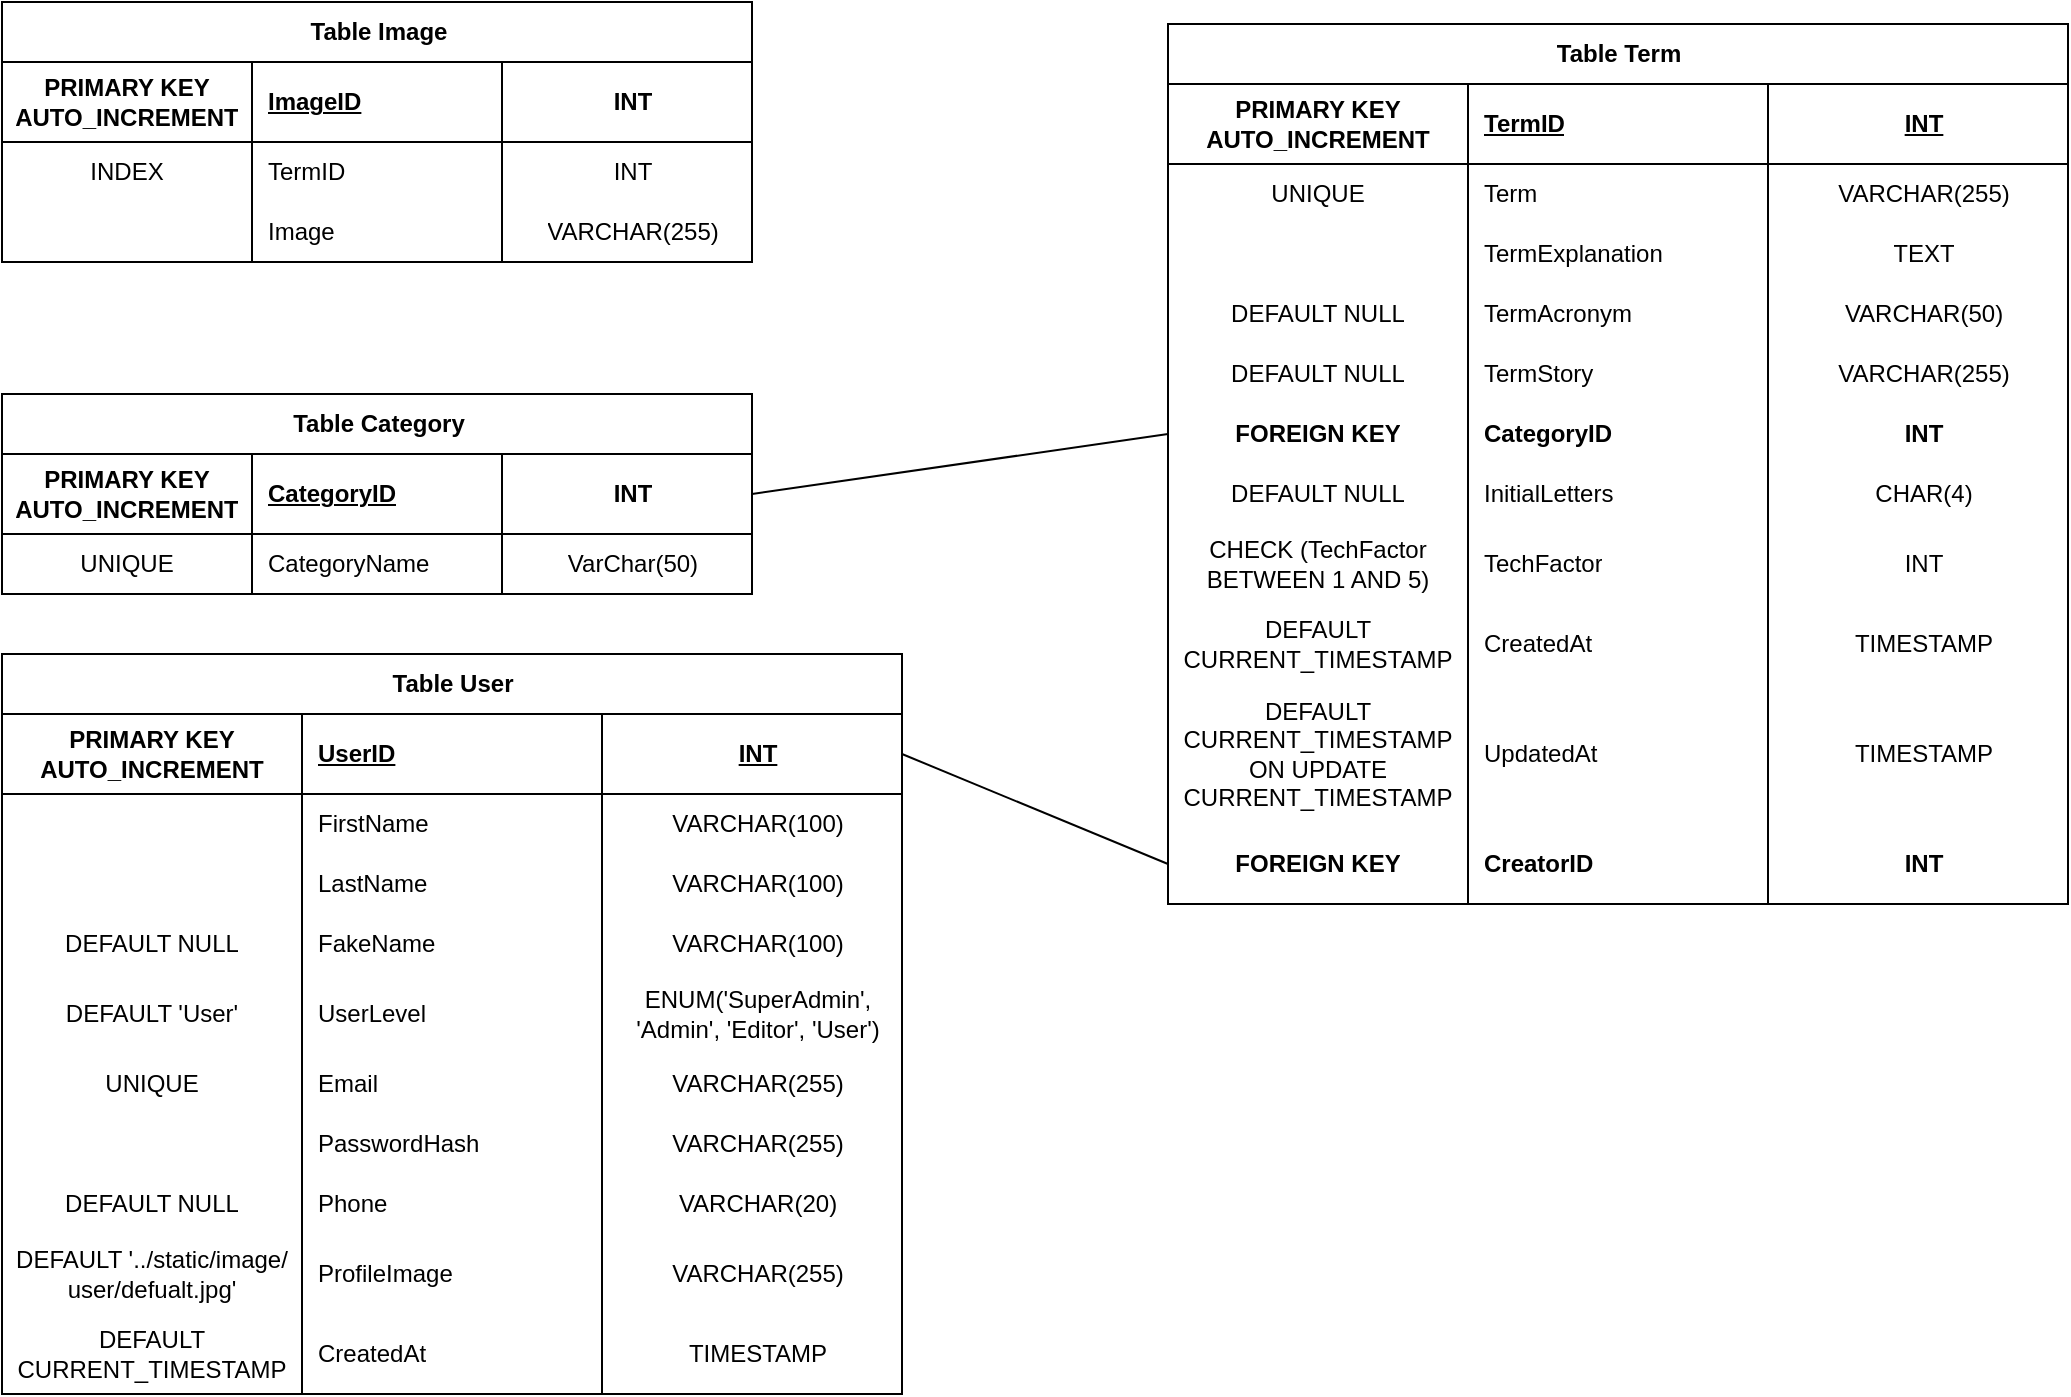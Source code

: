 <mxfile version="26.0.11">
  <diagram id="R2lEEEUBdFMjLlhIrx00" name="Page-1">
    <mxGraphModel dx="1820" dy="1194" grid="0" gridSize="10" guides="1" tooltips="1" connect="1" arrows="1" fold="1" page="0" pageScale="1" pageWidth="850" pageHeight="1100" math="0" shadow="0" extFonts="Permanent Marker^https://fonts.googleapis.com/css?family=Permanent+Marker">
      <root>
        <mxCell id="0" />
        <mxCell id="1" parent="0" />
        <mxCell id="5BOOuT8kR76Wdo9LUmg--1" value="Table Category" style="shape=table;startSize=30;container=1;collapsible=1;childLayout=tableLayout;fixedRows=1;rowLines=0;fontStyle=1;align=center;resizeLast=1;html=1;" vertex="1" parent="1">
          <mxGeometry x="40" y="210" width="375" height="100" as="geometry" />
        </mxCell>
        <mxCell id="5BOOuT8kR76Wdo9LUmg--2" value="" style="shape=tableRow;horizontal=0;startSize=0;swimlaneHead=0;swimlaneBody=0;fillColor=none;collapsible=0;dropTarget=0;points=[[0,0.5],[1,0.5]];portConstraint=eastwest;top=0;left=0;right=0;bottom=1;" vertex="1" parent="5BOOuT8kR76Wdo9LUmg--1">
          <mxGeometry y="30" width="375" height="40" as="geometry" />
        </mxCell>
        <mxCell id="5BOOuT8kR76Wdo9LUmg--3" value="PRIMARY KEY&lt;br&gt;AUTO_INCREMENT" style="shape=partialRectangle;connectable=0;fillColor=none;top=0;left=0;bottom=0;right=0;fontStyle=1;overflow=hidden;whiteSpace=wrap;html=1;" vertex="1" parent="5BOOuT8kR76Wdo9LUmg--2">
          <mxGeometry width="125" height="40" as="geometry">
            <mxRectangle width="125" height="40" as="alternateBounds" />
          </mxGeometry>
        </mxCell>
        <mxCell id="5BOOuT8kR76Wdo9LUmg--4" value="CategoryID" style="shape=partialRectangle;connectable=0;fillColor=none;top=0;left=0;bottom=0;right=0;align=left;spacingLeft=6;fontStyle=5;overflow=hidden;whiteSpace=wrap;html=1;" vertex="1" parent="5BOOuT8kR76Wdo9LUmg--2">
          <mxGeometry x="125" width="125" height="40" as="geometry">
            <mxRectangle width="125" height="40" as="alternateBounds" />
          </mxGeometry>
        </mxCell>
        <mxCell id="5BOOuT8kR76Wdo9LUmg--14" value="INT" style="shape=partialRectangle;connectable=0;fillColor=none;top=0;left=0;bottom=0;right=0;align=center;spacingLeft=6;fontStyle=1;overflow=hidden;whiteSpace=wrap;html=1;" vertex="1" parent="5BOOuT8kR76Wdo9LUmg--2">
          <mxGeometry x="250" width="125" height="40" as="geometry">
            <mxRectangle width="125" height="40" as="alternateBounds" />
          </mxGeometry>
        </mxCell>
        <mxCell id="5BOOuT8kR76Wdo9LUmg--5" value="" style="shape=tableRow;horizontal=0;startSize=0;swimlaneHead=0;swimlaneBody=0;fillColor=none;collapsible=0;dropTarget=0;points=[[0,0.5],[1,0.5]];portConstraint=eastwest;top=0;left=0;right=0;bottom=0;" vertex="1" parent="5BOOuT8kR76Wdo9LUmg--1">
          <mxGeometry y="70" width="375" height="30" as="geometry" />
        </mxCell>
        <mxCell id="5BOOuT8kR76Wdo9LUmg--6" value="UNIQUE" style="shape=partialRectangle;connectable=0;fillColor=none;top=0;left=0;bottom=0;right=0;editable=1;overflow=hidden;whiteSpace=wrap;html=1;" vertex="1" parent="5BOOuT8kR76Wdo9LUmg--5">
          <mxGeometry width="125" height="30" as="geometry">
            <mxRectangle width="125" height="30" as="alternateBounds" />
          </mxGeometry>
        </mxCell>
        <mxCell id="5BOOuT8kR76Wdo9LUmg--7" value="CategoryName" style="shape=partialRectangle;connectable=0;fillColor=none;top=0;left=0;bottom=0;right=0;align=left;spacingLeft=6;overflow=hidden;whiteSpace=wrap;html=1;" vertex="1" parent="5BOOuT8kR76Wdo9LUmg--5">
          <mxGeometry x="125" width="125" height="30" as="geometry">
            <mxRectangle width="125" height="30" as="alternateBounds" />
          </mxGeometry>
        </mxCell>
        <mxCell id="5BOOuT8kR76Wdo9LUmg--15" value="VarChar(50)" style="shape=partialRectangle;connectable=0;fillColor=none;top=0;left=0;bottom=0;right=0;align=center;spacingLeft=6;overflow=hidden;whiteSpace=wrap;html=1;" vertex="1" parent="5BOOuT8kR76Wdo9LUmg--5">
          <mxGeometry x="250" width="125" height="30" as="geometry">
            <mxRectangle width="125" height="30" as="alternateBounds" />
          </mxGeometry>
        </mxCell>
        <mxCell id="5BOOuT8kR76Wdo9LUmg--32" value="Table User" style="shape=table;startSize=30;container=1;collapsible=1;childLayout=tableLayout;fixedRows=1;rowLines=0;fontStyle=1;align=center;resizeLast=1;html=1;" vertex="1" parent="1">
          <mxGeometry x="40" y="340" width="450" height="370" as="geometry" />
        </mxCell>
        <mxCell id="5BOOuT8kR76Wdo9LUmg--33" value="" style="shape=tableRow;horizontal=0;startSize=0;swimlaneHead=0;swimlaneBody=0;fillColor=none;collapsible=0;dropTarget=0;points=[[0,0.5],[1,0.5]];portConstraint=eastwest;top=0;left=0;right=0;bottom=1;" vertex="1" parent="5BOOuT8kR76Wdo9LUmg--32">
          <mxGeometry y="30" width="450" height="40" as="geometry" />
        </mxCell>
        <mxCell id="5BOOuT8kR76Wdo9LUmg--34" value="PRIMARY KEY&lt;br&gt;AUTO_INCREMENT" style="shape=partialRectangle;connectable=0;fillColor=none;top=0;left=0;bottom=0;right=0;fontStyle=1;overflow=hidden;whiteSpace=wrap;html=1;" vertex="1" parent="5BOOuT8kR76Wdo9LUmg--33">
          <mxGeometry width="150" height="40" as="geometry">
            <mxRectangle width="150" height="40" as="alternateBounds" />
          </mxGeometry>
        </mxCell>
        <mxCell id="5BOOuT8kR76Wdo9LUmg--35" value="UserID" style="shape=partialRectangle;connectable=0;fillColor=none;top=0;left=0;bottom=0;right=0;align=left;spacingLeft=6;fontStyle=5;overflow=hidden;whiteSpace=wrap;html=1;" vertex="1" parent="5BOOuT8kR76Wdo9LUmg--33">
          <mxGeometry x="150" width="150" height="40" as="geometry">
            <mxRectangle width="150" height="40" as="alternateBounds" />
          </mxGeometry>
        </mxCell>
        <mxCell id="5BOOuT8kR76Wdo9LUmg--45" value="INT" style="shape=partialRectangle;connectable=0;fillColor=none;top=0;left=0;bottom=0;right=0;align=center;spacingLeft=6;fontStyle=5;overflow=hidden;whiteSpace=wrap;html=1;" vertex="1" parent="5BOOuT8kR76Wdo9LUmg--33">
          <mxGeometry x="300" width="150" height="40" as="geometry">
            <mxRectangle width="150" height="40" as="alternateBounds" />
          </mxGeometry>
        </mxCell>
        <mxCell id="5BOOuT8kR76Wdo9LUmg--36" value="" style="shape=tableRow;horizontal=0;startSize=0;swimlaneHead=0;swimlaneBody=0;fillColor=none;collapsible=0;dropTarget=0;points=[[0,0.5],[1,0.5]];portConstraint=eastwest;top=0;left=0;right=0;bottom=0;" vertex="1" parent="5BOOuT8kR76Wdo9LUmg--32">
          <mxGeometry y="70" width="450" height="30" as="geometry" />
        </mxCell>
        <mxCell id="5BOOuT8kR76Wdo9LUmg--37" value="" style="shape=partialRectangle;connectable=0;fillColor=none;top=0;left=0;bottom=0;right=0;editable=1;overflow=hidden;whiteSpace=wrap;html=1;" vertex="1" parent="5BOOuT8kR76Wdo9LUmg--36">
          <mxGeometry width="150" height="30" as="geometry">
            <mxRectangle width="150" height="30" as="alternateBounds" />
          </mxGeometry>
        </mxCell>
        <mxCell id="5BOOuT8kR76Wdo9LUmg--38" value="FirstName" style="shape=partialRectangle;connectable=0;fillColor=none;top=0;left=0;bottom=0;right=0;align=left;spacingLeft=6;overflow=hidden;whiteSpace=wrap;html=1;" vertex="1" parent="5BOOuT8kR76Wdo9LUmg--36">
          <mxGeometry x="150" width="150" height="30" as="geometry">
            <mxRectangle width="150" height="30" as="alternateBounds" />
          </mxGeometry>
        </mxCell>
        <mxCell id="5BOOuT8kR76Wdo9LUmg--46" value="VARCHAR(100)" style="shape=partialRectangle;connectable=0;fillColor=none;top=0;left=0;bottom=0;right=0;align=center;spacingLeft=6;overflow=hidden;whiteSpace=wrap;html=1;" vertex="1" parent="5BOOuT8kR76Wdo9LUmg--36">
          <mxGeometry x="300" width="150" height="30" as="geometry">
            <mxRectangle width="150" height="30" as="alternateBounds" />
          </mxGeometry>
        </mxCell>
        <mxCell id="5BOOuT8kR76Wdo9LUmg--39" value="" style="shape=tableRow;horizontal=0;startSize=0;swimlaneHead=0;swimlaneBody=0;fillColor=none;collapsible=0;dropTarget=0;points=[[0,0.5],[1,0.5]];portConstraint=eastwest;top=0;left=0;right=0;bottom=0;" vertex="1" parent="5BOOuT8kR76Wdo9LUmg--32">
          <mxGeometry y="100" width="450" height="30" as="geometry" />
        </mxCell>
        <mxCell id="5BOOuT8kR76Wdo9LUmg--40" value="" style="shape=partialRectangle;connectable=0;fillColor=none;top=0;left=0;bottom=0;right=0;editable=1;overflow=hidden;whiteSpace=wrap;html=1;" vertex="1" parent="5BOOuT8kR76Wdo9LUmg--39">
          <mxGeometry width="150" height="30" as="geometry">
            <mxRectangle width="150" height="30" as="alternateBounds" />
          </mxGeometry>
        </mxCell>
        <mxCell id="5BOOuT8kR76Wdo9LUmg--41" value="LastName" style="shape=partialRectangle;connectable=0;fillColor=none;top=0;left=0;bottom=0;right=0;align=left;spacingLeft=6;overflow=hidden;whiteSpace=wrap;html=1;" vertex="1" parent="5BOOuT8kR76Wdo9LUmg--39">
          <mxGeometry x="150" width="150" height="30" as="geometry">
            <mxRectangle width="150" height="30" as="alternateBounds" />
          </mxGeometry>
        </mxCell>
        <mxCell id="5BOOuT8kR76Wdo9LUmg--47" value="VARCHAR(100)" style="shape=partialRectangle;connectable=0;fillColor=none;top=0;left=0;bottom=0;right=0;align=center;spacingLeft=6;overflow=hidden;whiteSpace=wrap;html=1;" vertex="1" parent="5BOOuT8kR76Wdo9LUmg--39">
          <mxGeometry x="300" width="150" height="30" as="geometry">
            <mxRectangle width="150" height="30" as="alternateBounds" />
          </mxGeometry>
        </mxCell>
        <mxCell id="5BOOuT8kR76Wdo9LUmg--57" style="shape=tableRow;horizontal=0;startSize=0;swimlaneHead=0;swimlaneBody=0;fillColor=none;collapsible=0;dropTarget=0;points=[[0,0.5],[1,0.5]];portConstraint=eastwest;top=0;left=0;right=0;bottom=0;" vertex="1" parent="5BOOuT8kR76Wdo9LUmg--32">
          <mxGeometry y="130" width="450" height="30" as="geometry" />
        </mxCell>
        <mxCell id="5BOOuT8kR76Wdo9LUmg--58" value="DEFAULT NULL" style="shape=partialRectangle;connectable=0;fillColor=none;top=0;left=0;bottom=0;right=0;editable=1;overflow=hidden;whiteSpace=wrap;html=1;" vertex="1" parent="5BOOuT8kR76Wdo9LUmg--57">
          <mxGeometry width="150" height="30" as="geometry">
            <mxRectangle width="150" height="30" as="alternateBounds" />
          </mxGeometry>
        </mxCell>
        <mxCell id="5BOOuT8kR76Wdo9LUmg--59" value="FakeName" style="shape=partialRectangle;connectable=0;fillColor=none;top=0;left=0;bottom=0;right=0;align=left;spacingLeft=6;overflow=hidden;whiteSpace=wrap;html=1;" vertex="1" parent="5BOOuT8kR76Wdo9LUmg--57">
          <mxGeometry x="150" width="150" height="30" as="geometry">
            <mxRectangle width="150" height="30" as="alternateBounds" />
          </mxGeometry>
        </mxCell>
        <mxCell id="5BOOuT8kR76Wdo9LUmg--60" value="VARCHAR(100)" style="shape=partialRectangle;connectable=0;fillColor=none;top=0;left=0;bottom=0;right=0;align=center;spacingLeft=6;overflow=hidden;whiteSpace=wrap;html=1;" vertex="1" parent="5BOOuT8kR76Wdo9LUmg--57">
          <mxGeometry x="300" width="150" height="30" as="geometry">
            <mxRectangle width="150" height="30" as="alternateBounds" />
          </mxGeometry>
        </mxCell>
        <mxCell id="5BOOuT8kR76Wdo9LUmg--53" style="shape=tableRow;horizontal=0;startSize=0;swimlaneHead=0;swimlaneBody=0;fillColor=none;collapsible=0;dropTarget=0;points=[[0,0.5],[1,0.5]];portConstraint=eastwest;top=0;left=0;right=0;bottom=0;" vertex="1" parent="5BOOuT8kR76Wdo9LUmg--32">
          <mxGeometry y="160" width="450" height="40" as="geometry" />
        </mxCell>
        <mxCell id="5BOOuT8kR76Wdo9LUmg--54" value="DEFAULT &#39;User&#39;" style="shape=partialRectangle;connectable=0;fillColor=none;top=0;left=0;bottom=0;right=0;editable=1;overflow=hidden;whiteSpace=wrap;html=1;" vertex="1" parent="5BOOuT8kR76Wdo9LUmg--53">
          <mxGeometry width="150" height="40" as="geometry">
            <mxRectangle width="150" height="40" as="alternateBounds" />
          </mxGeometry>
        </mxCell>
        <mxCell id="5BOOuT8kR76Wdo9LUmg--55" value="UserLevel" style="shape=partialRectangle;connectable=0;fillColor=none;top=0;left=0;bottom=0;right=0;align=left;spacingLeft=6;overflow=hidden;whiteSpace=wrap;html=1;" vertex="1" parent="5BOOuT8kR76Wdo9LUmg--53">
          <mxGeometry x="150" width="150" height="40" as="geometry">
            <mxRectangle width="150" height="40" as="alternateBounds" />
          </mxGeometry>
        </mxCell>
        <mxCell id="5BOOuT8kR76Wdo9LUmg--56" value="ENUM(&#39;SuperAdmin&#39;, &#39;Admin&#39;, &#39;Editor&#39;, &#39;User&#39;)" style="shape=partialRectangle;connectable=0;fillColor=none;top=0;left=0;bottom=0;right=0;align=center;spacingLeft=6;overflow=hidden;whiteSpace=wrap;html=1;" vertex="1" parent="5BOOuT8kR76Wdo9LUmg--53">
          <mxGeometry x="300" width="150" height="40" as="geometry">
            <mxRectangle width="150" height="40" as="alternateBounds" />
          </mxGeometry>
        </mxCell>
        <mxCell id="5BOOuT8kR76Wdo9LUmg--49" style="shape=tableRow;horizontal=0;startSize=0;swimlaneHead=0;swimlaneBody=0;fillColor=none;collapsible=0;dropTarget=0;points=[[0,0.5],[1,0.5]];portConstraint=eastwest;top=0;left=0;right=0;bottom=0;" vertex="1" parent="5BOOuT8kR76Wdo9LUmg--32">
          <mxGeometry y="200" width="450" height="30" as="geometry" />
        </mxCell>
        <mxCell id="5BOOuT8kR76Wdo9LUmg--50" value="UNIQUE" style="shape=partialRectangle;connectable=0;fillColor=none;top=0;left=0;bottom=0;right=0;editable=1;overflow=hidden;whiteSpace=wrap;html=1;" vertex="1" parent="5BOOuT8kR76Wdo9LUmg--49">
          <mxGeometry width="150" height="30" as="geometry">
            <mxRectangle width="150" height="30" as="alternateBounds" />
          </mxGeometry>
        </mxCell>
        <mxCell id="5BOOuT8kR76Wdo9LUmg--51" value="Email" style="shape=partialRectangle;connectable=0;fillColor=none;top=0;left=0;bottom=0;right=0;align=left;spacingLeft=6;overflow=hidden;whiteSpace=wrap;html=1;" vertex="1" parent="5BOOuT8kR76Wdo9LUmg--49">
          <mxGeometry x="150" width="150" height="30" as="geometry">
            <mxRectangle width="150" height="30" as="alternateBounds" />
          </mxGeometry>
        </mxCell>
        <mxCell id="5BOOuT8kR76Wdo9LUmg--52" value="VARCHAR(255)" style="shape=partialRectangle;connectable=0;fillColor=none;top=0;left=0;bottom=0;right=0;align=center;spacingLeft=6;overflow=hidden;whiteSpace=wrap;html=1;" vertex="1" parent="5BOOuT8kR76Wdo9LUmg--49">
          <mxGeometry x="300" width="150" height="30" as="geometry">
            <mxRectangle width="150" height="30" as="alternateBounds" />
          </mxGeometry>
        </mxCell>
        <mxCell id="5BOOuT8kR76Wdo9LUmg--42" value="" style="shape=tableRow;horizontal=0;startSize=0;swimlaneHead=0;swimlaneBody=0;fillColor=none;collapsible=0;dropTarget=0;points=[[0,0.5],[1,0.5]];portConstraint=eastwest;top=0;left=0;right=0;bottom=0;" vertex="1" parent="5BOOuT8kR76Wdo9LUmg--32">
          <mxGeometry y="230" width="450" height="30" as="geometry" />
        </mxCell>
        <mxCell id="5BOOuT8kR76Wdo9LUmg--43" value="" style="shape=partialRectangle;connectable=0;fillColor=none;top=0;left=0;bottom=0;right=0;editable=1;overflow=hidden;whiteSpace=wrap;html=1;" vertex="1" parent="5BOOuT8kR76Wdo9LUmg--42">
          <mxGeometry width="150" height="30" as="geometry">
            <mxRectangle width="150" height="30" as="alternateBounds" />
          </mxGeometry>
        </mxCell>
        <mxCell id="5BOOuT8kR76Wdo9LUmg--44" value="PasswordHash" style="shape=partialRectangle;connectable=0;fillColor=none;top=0;left=0;bottom=0;right=0;align=left;spacingLeft=6;overflow=hidden;whiteSpace=wrap;html=1;" vertex="1" parent="5BOOuT8kR76Wdo9LUmg--42">
          <mxGeometry x="150" width="150" height="30" as="geometry">
            <mxRectangle width="150" height="30" as="alternateBounds" />
          </mxGeometry>
        </mxCell>
        <mxCell id="5BOOuT8kR76Wdo9LUmg--48" value="VARCHAR(255)" style="shape=partialRectangle;connectable=0;fillColor=none;top=0;left=0;bottom=0;right=0;align=center;spacingLeft=6;overflow=hidden;whiteSpace=wrap;html=1;" vertex="1" parent="5BOOuT8kR76Wdo9LUmg--42">
          <mxGeometry x="300" width="150" height="30" as="geometry">
            <mxRectangle width="150" height="30" as="alternateBounds" />
          </mxGeometry>
        </mxCell>
        <mxCell id="5BOOuT8kR76Wdo9LUmg--65" style="shape=tableRow;horizontal=0;startSize=0;swimlaneHead=0;swimlaneBody=0;fillColor=none;collapsible=0;dropTarget=0;points=[[0,0.5],[1,0.5]];portConstraint=eastwest;top=0;left=0;right=0;bottom=0;" vertex="1" parent="5BOOuT8kR76Wdo9LUmg--32">
          <mxGeometry y="260" width="450" height="30" as="geometry" />
        </mxCell>
        <mxCell id="5BOOuT8kR76Wdo9LUmg--66" value="DEFAULT NULL" style="shape=partialRectangle;connectable=0;fillColor=none;top=0;left=0;bottom=0;right=0;editable=1;overflow=hidden;whiteSpace=wrap;html=1;" vertex="1" parent="5BOOuT8kR76Wdo9LUmg--65">
          <mxGeometry width="150" height="30" as="geometry">
            <mxRectangle width="150" height="30" as="alternateBounds" />
          </mxGeometry>
        </mxCell>
        <mxCell id="5BOOuT8kR76Wdo9LUmg--67" value="Phone" style="shape=partialRectangle;connectable=0;fillColor=none;top=0;left=0;bottom=0;right=0;align=left;spacingLeft=6;overflow=hidden;whiteSpace=wrap;html=1;" vertex="1" parent="5BOOuT8kR76Wdo9LUmg--65">
          <mxGeometry x="150" width="150" height="30" as="geometry">
            <mxRectangle width="150" height="30" as="alternateBounds" />
          </mxGeometry>
        </mxCell>
        <mxCell id="5BOOuT8kR76Wdo9LUmg--68" value="VARCHAR(20)" style="shape=partialRectangle;connectable=0;fillColor=none;top=0;left=0;bottom=0;right=0;align=center;spacingLeft=6;overflow=hidden;whiteSpace=wrap;html=1;" vertex="1" parent="5BOOuT8kR76Wdo9LUmg--65">
          <mxGeometry x="300" width="150" height="30" as="geometry">
            <mxRectangle width="150" height="30" as="alternateBounds" />
          </mxGeometry>
        </mxCell>
        <mxCell id="5BOOuT8kR76Wdo9LUmg--61" style="shape=tableRow;horizontal=0;startSize=0;swimlaneHead=0;swimlaneBody=0;fillColor=none;collapsible=0;dropTarget=0;points=[[0,0.5],[1,0.5]];portConstraint=eastwest;top=0;left=0;right=0;bottom=0;" vertex="1" parent="5BOOuT8kR76Wdo9LUmg--32">
          <mxGeometry y="290" width="450" height="40" as="geometry" />
        </mxCell>
        <mxCell id="5BOOuT8kR76Wdo9LUmg--62" value="DEFAULT &#39;../static/image/&lt;br&gt;user/defualt.jpg&lt;span style=&quot;background-color: transparent; color: light-dark(rgb(0, 0, 0), rgb(255, 255, 255));&quot;&gt;&#39;&lt;/span&gt;" style="shape=partialRectangle;connectable=0;fillColor=none;top=0;left=0;bottom=0;right=0;editable=1;overflow=hidden;whiteSpace=wrap;html=1;" vertex="1" parent="5BOOuT8kR76Wdo9LUmg--61">
          <mxGeometry width="150" height="40" as="geometry">
            <mxRectangle width="150" height="40" as="alternateBounds" />
          </mxGeometry>
        </mxCell>
        <mxCell id="5BOOuT8kR76Wdo9LUmg--63" value="ProfileImage" style="shape=partialRectangle;connectable=0;fillColor=none;top=0;left=0;bottom=0;right=0;align=left;spacingLeft=6;overflow=hidden;whiteSpace=wrap;html=1;" vertex="1" parent="5BOOuT8kR76Wdo9LUmg--61">
          <mxGeometry x="150" width="150" height="40" as="geometry">
            <mxRectangle width="150" height="40" as="alternateBounds" />
          </mxGeometry>
        </mxCell>
        <mxCell id="5BOOuT8kR76Wdo9LUmg--64" value="VARCHAR(255)" style="shape=partialRectangle;connectable=0;fillColor=none;top=0;left=0;bottom=0;right=0;align=center;spacingLeft=6;overflow=hidden;whiteSpace=wrap;html=1;" vertex="1" parent="5BOOuT8kR76Wdo9LUmg--61">
          <mxGeometry x="300" width="150" height="40" as="geometry">
            <mxRectangle width="150" height="40" as="alternateBounds" />
          </mxGeometry>
        </mxCell>
        <mxCell id="5BOOuT8kR76Wdo9LUmg--69" style="shape=tableRow;horizontal=0;startSize=0;swimlaneHead=0;swimlaneBody=0;fillColor=none;collapsible=0;dropTarget=0;points=[[0,0.5],[1,0.5]];portConstraint=eastwest;top=0;left=0;right=0;bottom=0;" vertex="1" parent="5BOOuT8kR76Wdo9LUmg--32">
          <mxGeometry y="330" width="450" height="40" as="geometry" />
        </mxCell>
        <mxCell id="5BOOuT8kR76Wdo9LUmg--70" value="DEFAULT CURRENT_TIMESTAMP" style="shape=partialRectangle;connectable=0;fillColor=none;top=0;left=0;bottom=0;right=0;editable=1;overflow=hidden;whiteSpace=wrap;html=1;" vertex="1" parent="5BOOuT8kR76Wdo9LUmg--69">
          <mxGeometry width="150" height="40" as="geometry">
            <mxRectangle width="150" height="40" as="alternateBounds" />
          </mxGeometry>
        </mxCell>
        <mxCell id="5BOOuT8kR76Wdo9LUmg--71" value="CreatedAt" style="shape=partialRectangle;connectable=0;fillColor=none;top=0;left=0;bottom=0;right=0;align=left;spacingLeft=6;overflow=hidden;whiteSpace=wrap;html=1;" vertex="1" parent="5BOOuT8kR76Wdo9LUmg--69">
          <mxGeometry x="150" width="150" height="40" as="geometry">
            <mxRectangle width="150" height="40" as="alternateBounds" />
          </mxGeometry>
        </mxCell>
        <mxCell id="5BOOuT8kR76Wdo9LUmg--72" value="TIMESTAMP" style="shape=partialRectangle;connectable=0;fillColor=none;top=0;left=0;bottom=0;right=0;align=center;spacingLeft=6;overflow=hidden;whiteSpace=wrap;html=1;" vertex="1" parent="5BOOuT8kR76Wdo9LUmg--69">
          <mxGeometry x="300" width="150" height="40" as="geometry">
            <mxRectangle width="150" height="40" as="alternateBounds" />
          </mxGeometry>
        </mxCell>
        <mxCell id="5BOOuT8kR76Wdo9LUmg--73" value="Table Term" style="shape=table;startSize=30;container=1;collapsible=1;childLayout=tableLayout;fixedRows=1;rowLines=0;fontStyle=1;align=center;resizeLast=1;html=1;" vertex="1" parent="1">
          <mxGeometry x="623" y="25" width="450" height="440" as="geometry" />
        </mxCell>
        <mxCell id="5BOOuT8kR76Wdo9LUmg--74" value="" style="shape=tableRow;horizontal=0;startSize=0;swimlaneHead=0;swimlaneBody=0;fillColor=none;collapsible=0;dropTarget=0;points=[[0,0.5],[1,0.5]];portConstraint=eastwest;top=0;left=0;right=0;bottom=1;" vertex="1" parent="5BOOuT8kR76Wdo9LUmg--73">
          <mxGeometry y="30" width="450" height="40" as="geometry" />
        </mxCell>
        <mxCell id="5BOOuT8kR76Wdo9LUmg--75" value="PRIMARY KEY&lt;br&gt;AUTO_INCREMENT" style="shape=partialRectangle;connectable=0;fillColor=none;top=0;left=0;bottom=0;right=0;fontStyle=1;overflow=hidden;whiteSpace=wrap;html=1;" vertex="1" parent="5BOOuT8kR76Wdo9LUmg--74">
          <mxGeometry width="150" height="40" as="geometry">
            <mxRectangle width="150" height="40" as="alternateBounds" />
          </mxGeometry>
        </mxCell>
        <mxCell id="5BOOuT8kR76Wdo9LUmg--76" value="TermID" style="shape=partialRectangle;connectable=0;fillColor=none;top=0;left=0;bottom=0;right=0;align=left;spacingLeft=6;fontStyle=5;overflow=hidden;whiteSpace=wrap;html=1;" vertex="1" parent="5BOOuT8kR76Wdo9LUmg--74">
          <mxGeometry x="150" width="150" height="40" as="geometry">
            <mxRectangle width="150" height="40" as="alternateBounds" />
          </mxGeometry>
        </mxCell>
        <mxCell id="5BOOuT8kR76Wdo9LUmg--77" value="INT" style="shape=partialRectangle;connectable=0;fillColor=none;top=0;left=0;bottom=0;right=0;align=center;spacingLeft=6;fontStyle=5;overflow=hidden;whiteSpace=wrap;html=1;" vertex="1" parent="5BOOuT8kR76Wdo9LUmg--74">
          <mxGeometry x="300" width="150" height="40" as="geometry">
            <mxRectangle width="150" height="40" as="alternateBounds" />
          </mxGeometry>
        </mxCell>
        <mxCell id="5BOOuT8kR76Wdo9LUmg--78" value="" style="shape=tableRow;horizontal=0;startSize=0;swimlaneHead=0;swimlaneBody=0;fillColor=none;collapsible=0;dropTarget=0;points=[[0,0.5],[1,0.5]];portConstraint=eastwest;top=0;left=0;right=0;bottom=0;" vertex="1" parent="5BOOuT8kR76Wdo9LUmg--73">
          <mxGeometry y="70" width="450" height="30" as="geometry" />
        </mxCell>
        <mxCell id="5BOOuT8kR76Wdo9LUmg--79" value="UNIQUE" style="shape=partialRectangle;connectable=0;fillColor=none;top=0;left=0;bottom=0;right=0;editable=1;overflow=hidden;whiteSpace=wrap;html=1;" vertex="1" parent="5BOOuT8kR76Wdo9LUmg--78">
          <mxGeometry width="150" height="30" as="geometry">
            <mxRectangle width="150" height="30" as="alternateBounds" />
          </mxGeometry>
        </mxCell>
        <mxCell id="5BOOuT8kR76Wdo9LUmg--80" value="Term" style="shape=partialRectangle;connectable=0;fillColor=none;top=0;left=0;bottom=0;right=0;align=left;spacingLeft=6;overflow=hidden;whiteSpace=wrap;html=1;" vertex="1" parent="5BOOuT8kR76Wdo9LUmg--78">
          <mxGeometry x="150" width="150" height="30" as="geometry">
            <mxRectangle width="150" height="30" as="alternateBounds" />
          </mxGeometry>
        </mxCell>
        <mxCell id="5BOOuT8kR76Wdo9LUmg--81" value="VARCHAR(255&lt;span style=&quot;background-color: transparent; color: light-dark(rgb(0, 0, 0), rgb(255, 255, 255));&quot;&gt;)&lt;/span&gt;" style="shape=partialRectangle;connectable=0;fillColor=none;top=0;left=0;bottom=0;right=0;align=center;spacingLeft=6;overflow=hidden;whiteSpace=wrap;html=1;" vertex="1" parent="5BOOuT8kR76Wdo9LUmg--78">
          <mxGeometry x="300" width="150" height="30" as="geometry">
            <mxRectangle width="150" height="30" as="alternateBounds" />
          </mxGeometry>
        </mxCell>
        <mxCell id="5BOOuT8kR76Wdo9LUmg--82" value="" style="shape=tableRow;horizontal=0;startSize=0;swimlaneHead=0;swimlaneBody=0;fillColor=none;collapsible=0;dropTarget=0;points=[[0,0.5],[1,0.5]];portConstraint=eastwest;top=0;left=0;right=0;bottom=0;" vertex="1" parent="5BOOuT8kR76Wdo9LUmg--73">
          <mxGeometry y="100" width="450" height="30" as="geometry" />
        </mxCell>
        <mxCell id="5BOOuT8kR76Wdo9LUmg--83" value="" style="shape=partialRectangle;connectable=0;fillColor=none;top=0;left=0;bottom=0;right=0;editable=1;overflow=hidden;whiteSpace=wrap;html=1;" vertex="1" parent="5BOOuT8kR76Wdo9LUmg--82">
          <mxGeometry width="150" height="30" as="geometry">
            <mxRectangle width="150" height="30" as="alternateBounds" />
          </mxGeometry>
        </mxCell>
        <mxCell id="5BOOuT8kR76Wdo9LUmg--84" value="TermExplanation" style="shape=partialRectangle;connectable=0;fillColor=none;top=0;left=0;bottom=0;right=0;align=left;spacingLeft=6;overflow=hidden;whiteSpace=wrap;html=1;" vertex="1" parent="5BOOuT8kR76Wdo9LUmg--82">
          <mxGeometry x="150" width="150" height="30" as="geometry">
            <mxRectangle width="150" height="30" as="alternateBounds" />
          </mxGeometry>
        </mxCell>
        <mxCell id="5BOOuT8kR76Wdo9LUmg--85" value="TEXT" style="shape=partialRectangle;connectable=0;fillColor=none;top=0;left=0;bottom=0;right=0;align=center;spacingLeft=6;overflow=hidden;whiteSpace=wrap;html=1;" vertex="1" parent="5BOOuT8kR76Wdo9LUmg--82">
          <mxGeometry x="300" width="150" height="30" as="geometry">
            <mxRectangle width="150" height="30" as="alternateBounds" />
          </mxGeometry>
        </mxCell>
        <mxCell id="5BOOuT8kR76Wdo9LUmg--86" style="shape=tableRow;horizontal=0;startSize=0;swimlaneHead=0;swimlaneBody=0;fillColor=none;collapsible=0;dropTarget=0;points=[[0,0.5],[1,0.5]];portConstraint=eastwest;top=0;left=0;right=0;bottom=0;" vertex="1" parent="5BOOuT8kR76Wdo9LUmg--73">
          <mxGeometry y="130" width="450" height="30" as="geometry" />
        </mxCell>
        <mxCell id="5BOOuT8kR76Wdo9LUmg--87" value="DEFAULT NULL" style="shape=partialRectangle;connectable=0;fillColor=none;top=0;left=0;bottom=0;right=0;editable=1;overflow=hidden;whiteSpace=wrap;html=1;" vertex="1" parent="5BOOuT8kR76Wdo9LUmg--86">
          <mxGeometry width="150" height="30" as="geometry">
            <mxRectangle width="150" height="30" as="alternateBounds" />
          </mxGeometry>
        </mxCell>
        <mxCell id="5BOOuT8kR76Wdo9LUmg--88" value="TermAcronym" style="shape=partialRectangle;connectable=0;fillColor=none;top=0;left=0;bottom=0;right=0;align=left;spacingLeft=6;overflow=hidden;whiteSpace=wrap;html=1;" vertex="1" parent="5BOOuT8kR76Wdo9LUmg--86">
          <mxGeometry x="150" width="150" height="30" as="geometry">
            <mxRectangle width="150" height="30" as="alternateBounds" />
          </mxGeometry>
        </mxCell>
        <mxCell id="5BOOuT8kR76Wdo9LUmg--89" value="VARCHAR(50)" style="shape=partialRectangle;connectable=0;fillColor=none;top=0;left=0;bottom=0;right=0;align=center;spacingLeft=6;overflow=hidden;whiteSpace=wrap;html=1;" vertex="1" parent="5BOOuT8kR76Wdo9LUmg--86">
          <mxGeometry x="300" width="150" height="30" as="geometry">
            <mxRectangle width="150" height="30" as="alternateBounds" />
          </mxGeometry>
        </mxCell>
        <mxCell id="5BOOuT8kR76Wdo9LUmg--94" style="shape=tableRow;horizontal=0;startSize=0;swimlaneHead=0;swimlaneBody=0;fillColor=none;collapsible=0;dropTarget=0;points=[[0,0.5],[1,0.5]];portConstraint=eastwest;top=0;left=0;right=0;bottom=0;" vertex="1" parent="5BOOuT8kR76Wdo9LUmg--73">
          <mxGeometry y="160" width="450" height="30" as="geometry" />
        </mxCell>
        <mxCell id="5BOOuT8kR76Wdo9LUmg--95" value="DEFAULT NULL" style="shape=partialRectangle;connectable=0;fillColor=none;top=0;left=0;bottom=0;right=0;editable=1;overflow=hidden;whiteSpace=wrap;html=1;" vertex="1" parent="5BOOuT8kR76Wdo9LUmg--94">
          <mxGeometry width="150" height="30" as="geometry">
            <mxRectangle width="150" height="30" as="alternateBounds" />
          </mxGeometry>
        </mxCell>
        <mxCell id="5BOOuT8kR76Wdo9LUmg--96" value="TermStory" style="shape=partialRectangle;connectable=0;fillColor=none;top=0;left=0;bottom=0;right=0;align=left;spacingLeft=6;overflow=hidden;whiteSpace=wrap;html=1;" vertex="1" parent="5BOOuT8kR76Wdo9LUmg--94">
          <mxGeometry x="150" width="150" height="30" as="geometry">
            <mxRectangle width="150" height="30" as="alternateBounds" />
          </mxGeometry>
        </mxCell>
        <mxCell id="5BOOuT8kR76Wdo9LUmg--97" value="VARCHAR(255)" style="shape=partialRectangle;connectable=0;fillColor=none;top=0;left=0;bottom=0;right=0;align=center;spacingLeft=6;overflow=hidden;whiteSpace=wrap;html=1;" vertex="1" parent="5BOOuT8kR76Wdo9LUmg--94">
          <mxGeometry x="300" width="150" height="30" as="geometry">
            <mxRectangle width="150" height="30" as="alternateBounds" />
          </mxGeometry>
        </mxCell>
        <mxCell id="5BOOuT8kR76Wdo9LUmg--98" value="" style="shape=tableRow;horizontal=0;startSize=0;swimlaneHead=0;swimlaneBody=0;fillColor=none;collapsible=0;dropTarget=0;points=[[0,0.5],[1,0.5]];portConstraint=eastwest;top=0;left=0;right=0;bottom=0;" vertex="1" parent="5BOOuT8kR76Wdo9LUmg--73">
          <mxGeometry y="190" width="450" height="30" as="geometry" />
        </mxCell>
        <mxCell id="5BOOuT8kR76Wdo9LUmg--99" value="&lt;b&gt;FOREIGN KEY&lt;/b&gt;" style="shape=partialRectangle;connectable=0;fillColor=none;top=0;left=0;bottom=0;right=0;editable=1;overflow=hidden;whiteSpace=wrap;html=1;" vertex="1" parent="5BOOuT8kR76Wdo9LUmg--98">
          <mxGeometry width="150" height="30" as="geometry">
            <mxRectangle width="150" height="30" as="alternateBounds" />
          </mxGeometry>
        </mxCell>
        <mxCell id="5BOOuT8kR76Wdo9LUmg--100" value="&lt;b&gt;CategoryID&lt;/b&gt;" style="shape=partialRectangle;connectable=0;fillColor=none;top=0;left=0;bottom=0;right=0;align=left;spacingLeft=6;overflow=hidden;whiteSpace=wrap;html=1;" vertex="1" parent="5BOOuT8kR76Wdo9LUmg--98">
          <mxGeometry x="150" width="150" height="30" as="geometry">
            <mxRectangle width="150" height="30" as="alternateBounds" />
          </mxGeometry>
        </mxCell>
        <mxCell id="5BOOuT8kR76Wdo9LUmg--101" value="&lt;b&gt;INT&lt;/b&gt;" style="shape=partialRectangle;connectable=0;fillColor=none;top=0;left=0;bottom=0;right=0;align=center;spacingLeft=6;overflow=hidden;whiteSpace=wrap;html=1;" vertex="1" parent="5BOOuT8kR76Wdo9LUmg--98">
          <mxGeometry x="300" width="150" height="30" as="geometry">
            <mxRectangle width="150" height="30" as="alternateBounds" />
          </mxGeometry>
        </mxCell>
        <mxCell id="5BOOuT8kR76Wdo9LUmg--102" style="shape=tableRow;horizontal=0;startSize=0;swimlaneHead=0;swimlaneBody=0;fillColor=none;collapsible=0;dropTarget=0;points=[[0,0.5],[1,0.5]];portConstraint=eastwest;top=0;left=0;right=0;bottom=0;" vertex="1" parent="5BOOuT8kR76Wdo9LUmg--73">
          <mxGeometry y="220" width="450" height="30" as="geometry" />
        </mxCell>
        <mxCell id="5BOOuT8kR76Wdo9LUmg--103" value="DEFAULT NULL" style="shape=partialRectangle;connectable=0;fillColor=none;top=0;left=0;bottom=0;right=0;editable=1;overflow=hidden;whiteSpace=wrap;html=1;" vertex="1" parent="5BOOuT8kR76Wdo9LUmg--102">
          <mxGeometry width="150" height="30" as="geometry">
            <mxRectangle width="150" height="30" as="alternateBounds" />
          </mxGeometry>
        </mxCell>
        <mxCell id="5BOOuT8kR76Wdo9LUmg--104" value="InitialLetters" style="shape=partialRectangle;connectable=0;fillColor=none;top=0;left=0;bottom=0;right=0;align=left;spacingLeft=6;overflow=hidden;whiteSpace=wrap;html=1;" vertex="1" parent="5BOOuT8kR76Wdo9LUmg--102">
          <mxGeometry x="150" width="150" height="30" as="geometry">
            <mxRectangle width="150" height="30" as="alternateBounds" />
          </mxGeometry>
        </mxCell>
        <mxCell id="5BOOuT8kR76Wdo9LUmg--105" value="CHAR(4)" style="shape=partialRectangle;connectable=0;fillColor=none;top=0;left=0;bottom=0;right=0;align=center;spacingLeft=6;overflow=hidden;whiteSpace=wrap;html=1;" vertex="1" parent="5BOOuT8kR76Wdo9LUmg--102">
          <mxGeometry x="300" width="150" height="30" as="geometry">
            <mxRectangle width="150" height="30" as="alternateBounds" />
          </mxGeometry>
        </mxCell>
        <mxCell id="5BOOuT8kR76Wdo9LUmg--106" style="shape=tableRow;horizontal=0;startSize=0;swimlaneHead=0;swimlaneBody=0;fillColor=none;collapsible=0;dropTarget=0;points=[[0,0.5],[1,0.5]];portConstraint=eastwest;top=0;left=0;right=0;bottom=0;" vertex="1" parent="5BOOuT8kR76Wdo9LUmg--73">
          <mxGeometry y="250" width="450" height="40" as="geometry" />
        </mxCell>
        <mxCell id="5BOOuT8kR76Wdo9LUmg--107" value="CHECK (TechFactor BETWEEN 1 AND 5)" style="shape=partialRectangle;connectable=0;fillColor=none;top=0;left=0;bottom=0;right=0;editable=1;overflow=hidden;whiteSpace=wrap;html=1;" vertex="1" parent="5BOOuT8kR76Wdo9LUmg--106">
          <mxGeometry width="150" height="40" as="geometry">
            <mxRectangle width="150" height="40" as="alternateBounds" />
          </mxGeometry>
        </mxCell>
        <mxCell id="5BOOuT8kR76Wdo9LUmg--108" value="TechFactor" style="shape=partialRectangle;connectable=0;fillColor=none;top=0;left=0;bottom=0;right=0;align=left;spacingLeft=6;overflow=hidden;whiteSpace=wrap;html=1;" vertex="1" parent="5BOOuT8kR76Wdo9LUmg--106">
          <mxGeometry x="150" width="150" height="40" as="geometry">
            <mxRectangle width="150" height="40" as="alternateBounds" />
          </mxGeometry>
        </mxCell>
        <mxCell id="5BOOuT8kR76Wdo9LUmg--109" value="INT" style="shape=partialRectangle;connectable=0;fillColor=none;top=0;left=0;bottom=0;right=0;align=center;spacingLeft=6;overflow=hidden;whiteSpace=wrap;html=1;" vertex="1" parent="5BOOuT8kR76Wdo9LUmg--106">
          <mxGeometry x="300" width="150" height="40" as="geometry">
            <mxRectangle width="150" height="40" as="alternateBounds" />
          </mxGeometry>
        </mxCell>
        <mxCell id="5BOOuT8kR76Wdo9LUmg--110" style="shape=tableRow;horizontal=0;startSize=0;swimlaneHead=0;swimlaneBody=0;fillColor=none;collapsible=0;dropTarget=0;points=[[0,0.5],[1,0.5]];portConstraint=eastwest;top=0;left=0;right=0;bottom=0;" vertex="1" parent="5BOOuT8kR76Wdo9LUmg--73">
          <mxGeometry y="290" width="450" height="40" as="geometry" />
        </mxCell>
        <mxCell id="5BOOuT8kR76Wdo9LUmg--111" value="DEFAULT CURRENT_TIMESTAMP" style="shape=partialRectangle;connectable=0;fillColor=none;top=0;left=0;bottom=0;right=0;editable=1;overflow=hidden;whiteSpace=wrap;html=1;" vertex="1" parent="5BOOuT8kR76Wdo9LUmg--110">
          <mxGeometry width="150" height="40" as="geometry">
            <mxRectangle width="150" height="40" as="alternateBounds" />
          </mxGeometry>
        </mxCell>
        <mxCell id="5BOOuT8kR76Wdo9LUmg--112" value="CreatedAt" style="shape=partialRectangle;connectable=0;fillColor=none;top=0;left=0;bottom=0;right=0;align=left;spacingLeft=6;overflow=hidden;whiteSpace=wrap;html=1;" vertex="1" parent="5BOOuT8kR76Wdo9LUmg--110">
          <mxGeometry x="150" width="150" height="40" as="geometry">
            <mxRectangle width="150" height="40" as="alternateBounds" />
          </mxGeometry>
        </mxCell>
        <mxCell id="5BOOuT8kR76Wdo9LUmg--113" value="TIMESTAMP" style="shape=partialRectangle;connectable=0;fillColor=none;top=0;left=0;bottom=0;right=0;align=center;spacingLeft=6;overflow=hidden;whiteSpace=wrap;html=1;" vertex="1" parent="5BOOuT8kR76Wdo9LUmg--110">
          <mxGeometry x="300" width="150" height="40" as="geometry">
            <mxRectangle width="150" height="40" as="alternateBounds" />
          </mxGeometry>
        </mxCell>
        <mxCell id="5BOOuT8kR76Wdo9LUmg--114" style="shape=tableRow;horizontal=0;startSize=0;swimlaneHead=0;swimlaneBody=0;fillColor=none;collapsible=0;dropTarget=0;points=[[0,0.5],[1,0.5]];portConstraint=eastwest;top=0;left=0;right=0;bottom=0;" vertex="1" parent="5BOOuT8kR76Wdo9LUmg--73">
          <mxGeometry y="330" width="450" height="70" as="geometry" />
        </mxCell>
        <mxCell id="5BOOuT8kR76Wdo9LUmg--115" value="DEFAULT CURRENT_TIMESTAMP ON UPDATE CURRENT_TIMESTAMP" style="shape=partialRectangle;connectable=0;fillColor=none;top=0;left=0;bottom=0;right=0;editable=1;overflow=hidden;whiteSpace=wrap;html=1;" vertex="1" parent="5BOOuT8kR76Wdo9LUmg--114">
          <mxGeometry width="150" height="70" as="geometry">
            <mxRectangle width="150" height="70" as="alternateBounds" />
          </mxGeometry>
        </mxCell>
        <mxCell id="5BOOuT8kR76Wdo9LUmg--116" value="UpdatedAt" style="shape=partialRectangle;connectable=0;fillColor=none;top=0;left=0;bottom=0;right=0;align=left;spacingLeft=6;overflow=hidden;whiteSpace=wrap;html=1;" vertex="1" parent="5BOOuT8kR76Wdo9LUmg--114">
          <mxGeometry x="150" width="150" height="70" as="geometry">
            <mxRectangle width="150" height="70" as="alternateBounds" />
          </mxGeometry>
        </mxCell>
        <mxCell id="5BOOuT8kR76Wdo9LUmg--117" value="TIMESTAMP" style="shape=partialRectangle;connectable=0;fillColor=none;top=0;left=0;bottom=0;right=0;align=center;spacingLeft=6;overflow=hidden;whiteSpace=wrap;html=1;" vertex="1" parent="5BOOuT8kR76Wdo9LUmg--114">
          <mxGeometry x="300" width="150" height="70" as="geometry">
            <mxRectangle width="150" height="70" as="alternateBounds" />
          </mxGeometry>
        </mxCell>
        <mxCell id="5BOOuT8kR76Wdo9LUmg--118" style="shape=tableRow;horizontal=0;startSize=0;swimlaneHead=0;swimlaneBody=0;fillColor=none;collapsible=0;dropTarget=0;points=[[0,0.5],[1,0.5]];portConstraint=eastwest;top=0;left=0;right=0;bottom=0;" vertex="1" parent="5BOOuT8kR76Wdo9LUmg--73">
          <mxGeometry y="400" width="450" height="40" as="geometry" />
        </mxCell>
        <mxCell id="5BOOuT8kR76Wdo9LUmg--119" value="&lt;b&gt;FOREIGN KEY&lt;/b&gt;" style="shape=partialRectangle;connectable=0;fillColor=none;top=0;left=0;bottom=0;right=0;editable=1;overflow=hidden;whiteSpace=wrap;html=1;" vertex="1" parent="5BOOuT8kR76Wdo9LUmg--118">
          <mxGeometry width="150" height="40" as="geometry">
            <mxRectangle width="150" height="40" as="alternateBounds" />
          </mxGeometry>
        </mxCell>
        <mxCell id="5BOOuT8kR76Wdo9LUmg--120" value="&lt;b&gt;CreatorID&lt;/b&gt;" style="shape=partialRectangle;connectable=0;fillColor=none;top=0;left=0;bottom=0;right=0;align=left;spacingLeft=6;overflow=hidden;whiteSpace=wrap;html=1;" vertex="1" parent="5BOOuT8kR76Wdo9LUmg--118">
          <mxGeometry x="150" width="150" height="40" as="geometry">
            <mxRectangle width="150" height="40" as="alternateBounds" />
          </mxGeometry>
        </mxCell>
        <mxCell id="5BOOuT8kR76Wdo9LUmg--121" value="&lt;b&gt;INT&lt;/b&gt;" style="shape=partialRectangle;connectable=0;fillColor=none;top=0;left=0;bottom=0;right=0;align=center;spacingLeft=6;overflow=hidden;whiteSpace=wrap;html=1;" vertex="1" parent="5BOOuT8kR76Wdo9LUmg--118">
          <mxGeometry x="300" width="150" height="40" as="geometry">
            <mxRectangle width="150" height="40" as="alternateBounds" />
          </mxGeometry>
        </mxCell>
        <mxCell id="5BOOuT8kR76Wdo9LUmg--122" value="Table Image" style="shape=table;startSize=30;container=1;collapsible=1;childLayout=tableLayout;fixedRows=1;rowLines=0;fontStyle=1;align=center;resizeLast=1;html=1;" vertex="1" parent="1">
          <mxGeometry x="40" y="14" width="375" height="130" as="geometry" />
        </mxCell>
        <mxCell id="5BOOuT8kR76Wdo9LUmg--123" value="" style="shape=tableRow;horizontal=0;startSize=0;swimlaneHead=0;swimlaneBody=0;fillColor=none;collapsible=0;dropTarget=0;points=[[0,0.5],[1,0.5]];portConstraint=eastwest;top=0;left=0;right=0;bottom=1;" vertex="1" parent="5BOOuT8kR76Wdo9LUmg--122">
          <mxGeometry y="30" width="375" height="40" as="geometry" />
        </mxCell>
        <mxCell id="5BOOuT8kR76Wdo9LUmg--124" value="PRIMARY KEY&lt;br&gt;AUTO_INCREMENT" style="shape=partialRectangle;connectable=0;fillColor=none;top=0;left=0;bottom=0;right=0;fontStyle=1;overflow=hidden;whiteSpace=wrap;html=1;" vertex="1" parent="5BOOuT8kR76Wdo9LUmg--123">
          <mxGeometry width="125" height="40" as="geometry">
            <mxRectangle width="125" height="40" as="alternateBounds" />
          </mxGeometry>
        </mxCell>
        <mxCell id="5BOOuT8kR76Wdo9LUmg--125" value="ImageID" style="shape=partialRectangle;connectable=0;fillColor=none;top=0;left=0;bottom=0;right=0;align=left;spacingLeft=6;fontStyle=5;overflow=hidden;whiteSpace=wrap;html=1;" vertex="1" parent="5BOOuT8kR76Wdo9LUmg--123">
          <mxGeometry x="125" width="125" height="40" as="geometry">
            <mxRectangle width="125" height="40" as="alternateBounds" />
          </mxGeometry>
        </mxCell>
        <mxCell id="5BOOuT8kR76Wdo9LUmg--126" value="INT" style="shape=partialRectangle;connectable=0;fillColor=none;top=0;left=0;bottom=0;right=0;align=center;spacingLeft=6;fontStyle=1;overflow=hidden;whiteSpace=wrap;html=1;" vertex="1" parent="5BOOuT8kR76Wdo9LUmg--123">
          <mxGeometry x="250" width="125" height="40" as="geometry">
            <mxRectangle width="125" height="40" as="alternateBounds" />
          </mxGeometry>
        </mxCell>
        <mxCell id="5BOOuT8kR76Wdo9LUmg--127" value="" style="shape=tableRow;horizontal=0;startSize=0;swimlaneHead=0;swimlaneBody=0;fillColor=none;collapsible=0;dropTarget=0;points=[[0,0.5],[1,0.5]];portConstraint=eastwest;top=0;left=0;right=0;bottom=0;" vertex="1" parent="5BOOuT8kR76Wdo9LUmg--122">
          <mxGeometry y="70" width="375" height="30" as="geometry" />
        </mxCell>
        <mxCell id="5BOOuT8kR76Wdo9LUmg--128" value="INDEX" style="shape=partialRectangle;connectable=0;fillColor=none;top=0;left=0;bottom=0;right=0;editable=1;overflow=hidden;whiteSpace=wrap;html=1;" vertex="1" parent="5BOOuT8kR76Wdo9LUmg--127">
          <mxGeometry width="125" height="30" as="geometry">
            <mxRectangle width="125" height="30" as="alternateBounds" />
          </mxGeometry>
        </mxCell>
        <mxCell id="5BOOuT8kR76Wdo9LUmg--129" value="TermID" style="shape=partialRectangle;connectable=0;fillColor=none;top=0;left=0;bottom=0;right=0;align=left;spacingLeft=6;overflow=hidden;whiteSpace=wrap;html=1;" vertex="1" parent="5BOOuT8kR76Wdo9LUmg--127">
          <mxGeometry x="125" width="125" height="30" as="geometry">
            <mxRectangle width="125" height="30" as="alternateBounds" />
          </mxGeometry>
        </mxCell>
        <mxCell id="5BOOuT8kR76Wdo9LUmg--130" value="INT" style="shape=partialRectangle;connectable=0;fillColor=none;top=0;left=0;bottom=0;right=0;align=center;spacingLeft=6;overflow=hidden;whiteSpace=wrap;html=1;" vertex="1" parent="5BOOuT8kR76Wdo9LUmg--127">
          <mxGeometry x="250" width="125" height="30" as="geometry">
            <mxRectangle width="125" height="30" as="alternateBounds" />
          </mxGeometry>
        </mxCell>
        <mxCell id="5BOOuT8kR76Wdo9LUmg--131" style="shape=tableRow;horizontal=0;startSize=0;swimlaneHead=0;swimlaneBody=0;fillColor=none;collapsible=0;dropTarget=0;points=[[0,0.5],[1,0.5]];portConstraint=eastwest;top=0;left=0;right=0;bottom=0;" vertex="1" parent="5BOOuT8kR76Wdo9LUmg--122">
          <mxGeometry y="100" width="375" height="30" as="geometry" />
        </mxCell>
        <mxCell id="5BOOuT8kR76Wdo9LUmg--132" style="shape=partialRectangle;connectable=0;fillColor=none;top=0;left=0;bottom=0;right=0;editable=1;overflow=hidden;whiteSpace=wrap;html=1;" vertex="1" parent="5BOOuT8kR76Wdo9LUmg--131">
          <mxGeometry width="125" height="30" as="geometry">
            <mxRectangle width="125" height="30" as="alternateBounds" />
          </mxGeometry>
        </mxCell>
        <mxCell id="5BOOuT8kR76Wdo9LUmg--133" value="Image" style="shape=partialRectangle;connectable=0;fillColor=none;top=0;left=0;bottom=0;right=0;align=left;spacingLeft=6;overflow=hidden;whiteSpace=wrap;html=1;" vertex="1" parent="5BOOuT8kR76Wdo9LUmg--131">
          <mxGeometry x="125" width="125" height="30" as="geometry">
            <mxRectangle width="125" height="30" as="alternateBounds" />
          </mxGeometry>
        </mxCell>
        <mxCell id="5BOOuT8kR76Wdo9LUmg--134" value="VARCHAR(255)" style="shape=partialRectangle;connectable=0;fillColor=none;top=0;left=0;bottom=0;right=0;align=center;spacingLeft=6;overflow=hidden;whiteSpace=wrap;html=1;" vertex="1" parent="5BOOuT8kR76Wdo9LUmg--131">
          <mxGeometry x="250" width="125" height="30" as="geometry">
            <mxRectangle width="125" height="30" as="alternateBounds" />
          </mxGeometry>
        </mxCell>
        <mxCell id="5BOOuT8kR76Wdo9LUmg--135" style="edgeStyle=none;curved=1;rounded=0;orthogonalLoop=1;jettySize=auto;html=1;fontSize=12;startSize=8;endSize=8;exitX=0;exitY=0.5;exitDx=0;exitDy=0;entryX=1;entryY=0.5;entryDx=0;entryDy=0;endArrow=none;startFill=0;" edge="1" parent="1" source="5BOOuT8kR76Wdo9LUmg--98" target="5BOOuT8kR76Wdo9LUmg--2">
          <mxGeometry relative="1" as="geometry" />
        </mxCell>
        <mxCell id="5BOOuT8kR76Wdo9LUmg--136" style="edgeStyle=none;curved=1;rounded=0;orthogonalLoop=1;jettySize=auto;html=1;fontSize=12;startSize=8;endSize=8;entryX=1;entryY=0.5;entryDx=0;entryDy=0;exitX=0;exitY=0.5;exitDx=0;exitDy=0;endArrow=none;startFill=0;" edge="1" parent="1" source="5BOOuT8kR76Wdo9LUmg--118" target="5BOOuT8kR76Wdo9LUmg--33">
          <mxGeometry relative="1" as="geometry" />
        </mxCell>
      </root>
    </mxGraphModel>
  </diagram>
</mxfile>
